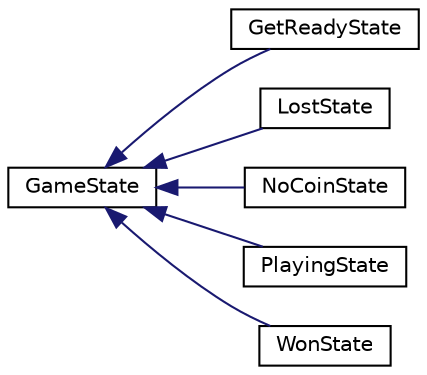 digraph "Graphical Class Hierarchy"
{
  edge [fontname="Helvetica",fontsize="10",labelfontname="Helvetica",labelfontsize="10"];
  node [fontname="Helvetica",fontsize="10",shape=record];
  rankdir="LR";
  Node0 [label="GameState",height=0.2,width=0.4,color="black", fillcolor="white", style="filled",URL="$classGameState.html",tooltip="\"Game State class\"  \"The game states navigation\" "];
  Node0 -> Node1 [dir="back",color="midnightblue",fontsize="10",style="solid",fontname="Helvetica"];
  Node1 [label="GetReadyState",height=0.2,width=0.4,color="black", fillcolor="white", style="filled",URL="$classGetReadyState.html",tooltip="\"getReady state Class\" "];
  Node0 -> Node2 [dir="back",color="midnightblue",fontsize="10",style="solid",fontname="Helvetica"];
  Node2 [label="LostState",height=0.2,width=0.4,color="black", fillcolor="white", style="filled",URL="$classLostState.html",tooltip="\"Lost State Class\" "];
  Node0 -> Node3 [dir="back",color="midnightblue",fontsize="10",style="solid",fontname="Helvetica"];
  Node3 [label="NoCoinState",height=0.2,width=0.4,color="black", fillcolor="white", style="filled",URL="$classNoCoinState.html",tooltip="\"Nocoin state Class\" "];
  Node0 -> Node4 [dir="back",color="midnightblue",fontsize="10",style="solid",fontname="Helvetica"];
  Node4 [label="PlayingState",height=0.2,width=0.4,color="black", fillcolor="white", style="filled",URL="$classPlayingState.html",tooltip="\"Playing State Class\" "];
  Node0 -> Node5 [dir="back",color="midnightblue",fontsize="10",style="solid",fontname="Helvetica"];
  Node5 [label="WonState",height=0.2,width=0.4,color="black", fillcolor="white", style="filled",URL="$classWonState.html",tooltip="\"Won State Class\" "];
}
